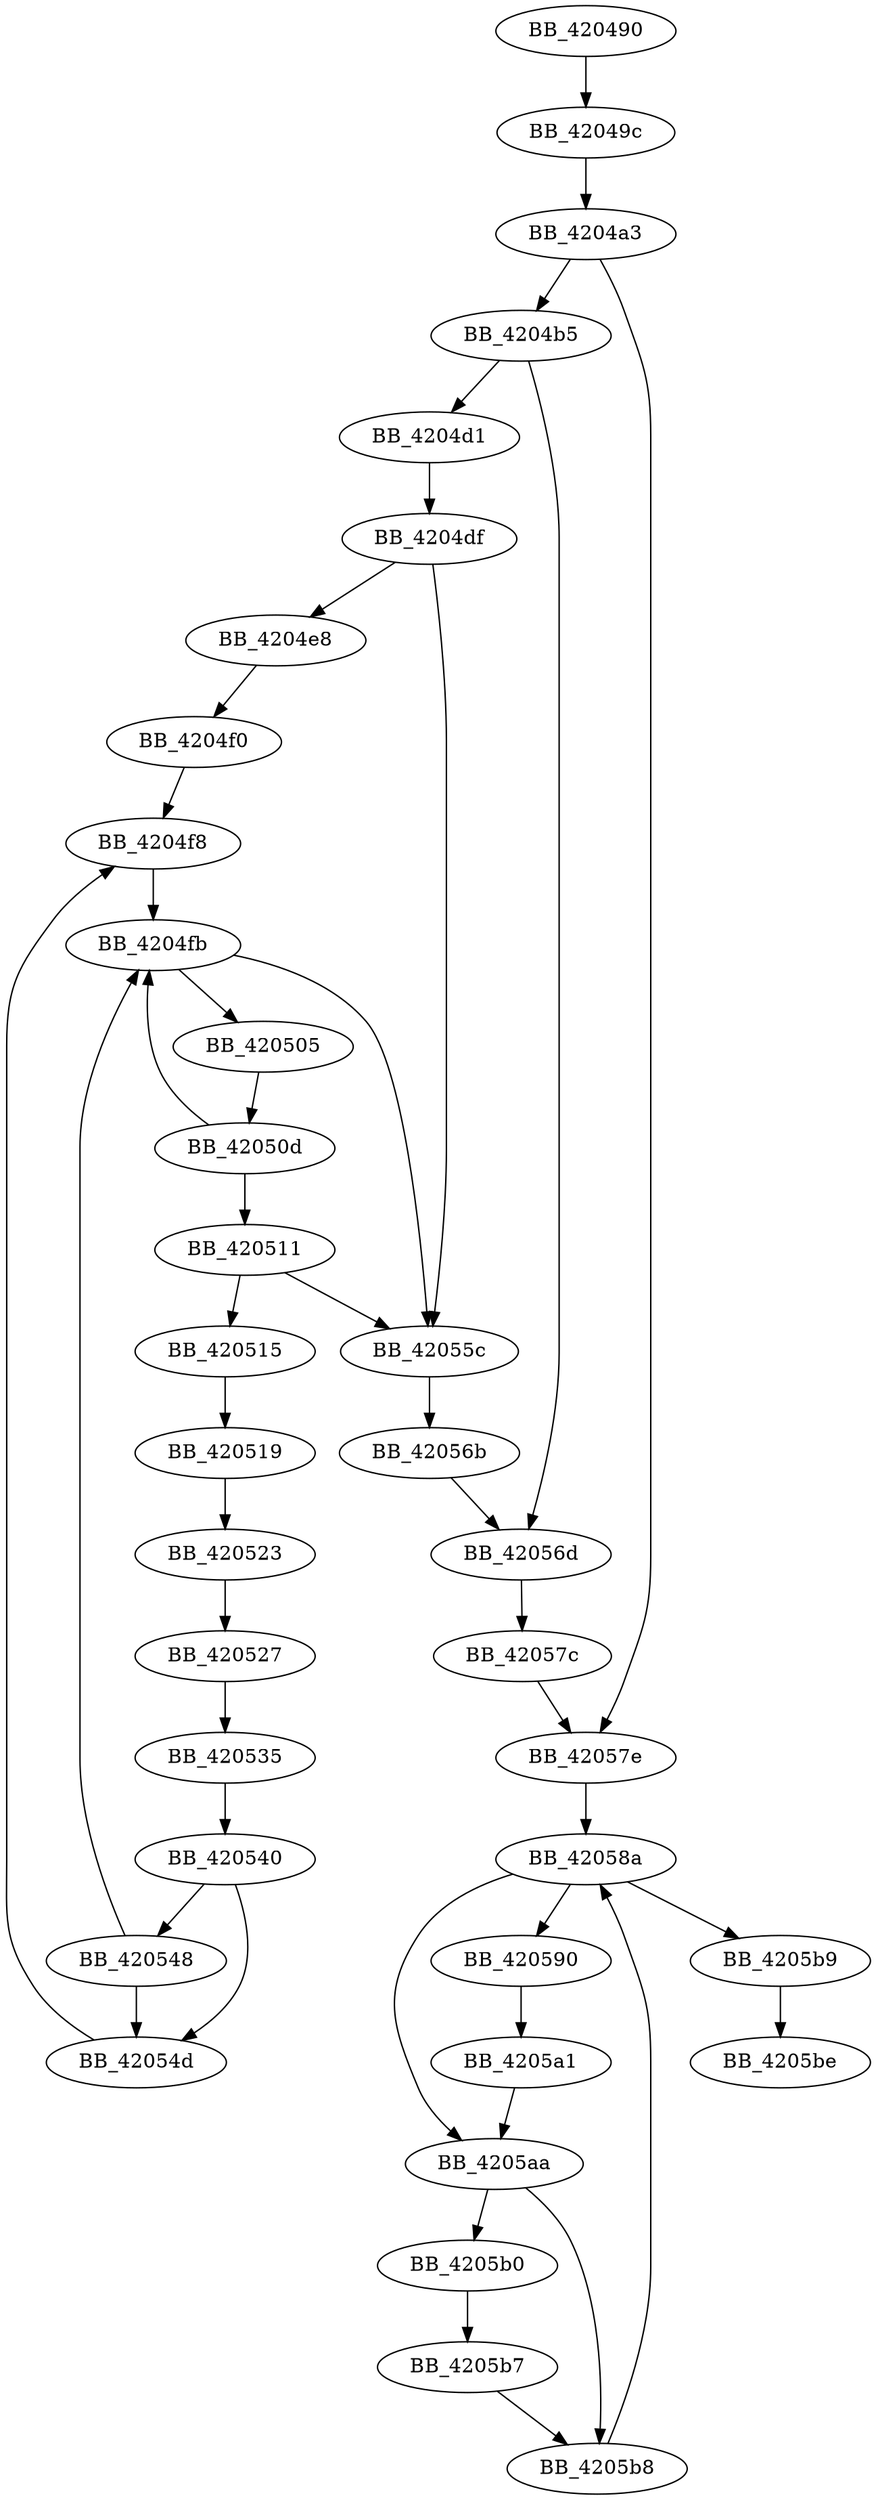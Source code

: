 DiGraph _doexit{
BB_420490->BB_42049c
BB_42049c->BB_4204a3
BB_4204a3->BB_4204b5
BB_4204a3->BB_42057e
BB_4204b5->BB_4204d1
BB_4204b5->BB_42056d
BB_4204d1->BB_4204df
BB_4204df->BB_4204e8
BB_4204df->BB_42055c
BB_4204e8->BB_4204f0
BB_4204f0->BB_4204f8
BB_4204f8->BB_4204fb
BB_4204fb->BB_420505
BB_4204fb->BB_42055c
BB_420505->BB_42050d
BB_42050d->BB_4204fb
BB_42050d->BB_420511
BB_420511->BB_420515
BB_420511->BB_42055c
BB_420515->BB_420519
BB_420519->BB_420523
BB_420523->BB_420527
BB_420527->BB_420535
BB_420535->BB_420540
BB_420540->BB_420548
BB_420540->BB_42054d
BB_420548->BB_4204fb
BB_420548->BB_42054d
BB_42054d->BB_4204f8
BB_42055c->BB_42056b
BB_42056b->BB_42056d
BB_42056d->BB_42057c
BB_42057c->BB_42057e
BB_42057e->BB_42058a
BB_42058a->BB_420590
BB_42058a->BB_4205aa
BB_42058a->BB_4205b9
BB_420590->BB_4205a1
BB_4205a1->BB_4205aa
BB_4205aa->BB_4205b0
BB_4205aa->BB_4205b8
BB_4205b0->BB_4205b7
BB_4205b7->BB_4205b8
BB_4205b8->BB_42058a
BB_4205b9->BB_4205be
}
